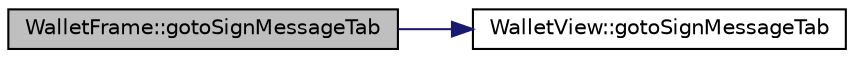 digraph "WalletFrame::gotoSignMessageTab"
{
 // LATEX_PDF_SIZE
  edge [fontname="Helvetica",fontsize="10",labelfontname="Helvetica",labelfontsize="10"];
  node [fontname="Helvetica",fontsize="10",shape=record];
  rankdir="LR";
  Node34 [label="WalletFrame::gotoSignMessageTab",height=0.2,width=0.4,color="black", fillcolor="grey75", style="filled", fontcolor="black",tooltip=" "];
  Node34 -> Node35 [color="midnightblue",fontsize="10",style="solid",fontname="Helvetica"];
  Node35 [label="WalletView::gotoSignMessageTab",height=0.2,width=0.4,color="black", fillcolor="white", style="filled",URL="$class_wallet_view.html#a6443ddcb872a1743a61102a3dcd2d560",tooltip=" "];
}
